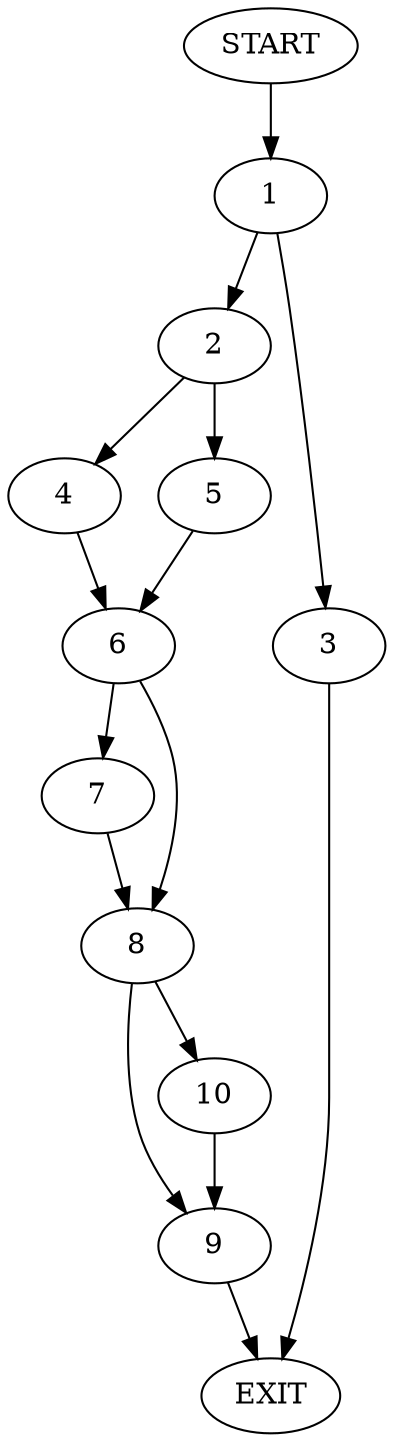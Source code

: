 digraph {
0 [label="START"]
11 [label="EXIT"]
0 -> 1
1 -> 2
1 -> 3
2 -> 4
2 -> 5
3 -> 11
5 -> 6
4 -> 6
6 -> 7
6 -> 8
8 -> 9
8 -> 10
7 -> 8
10 -> 9
9 -> 11
}
